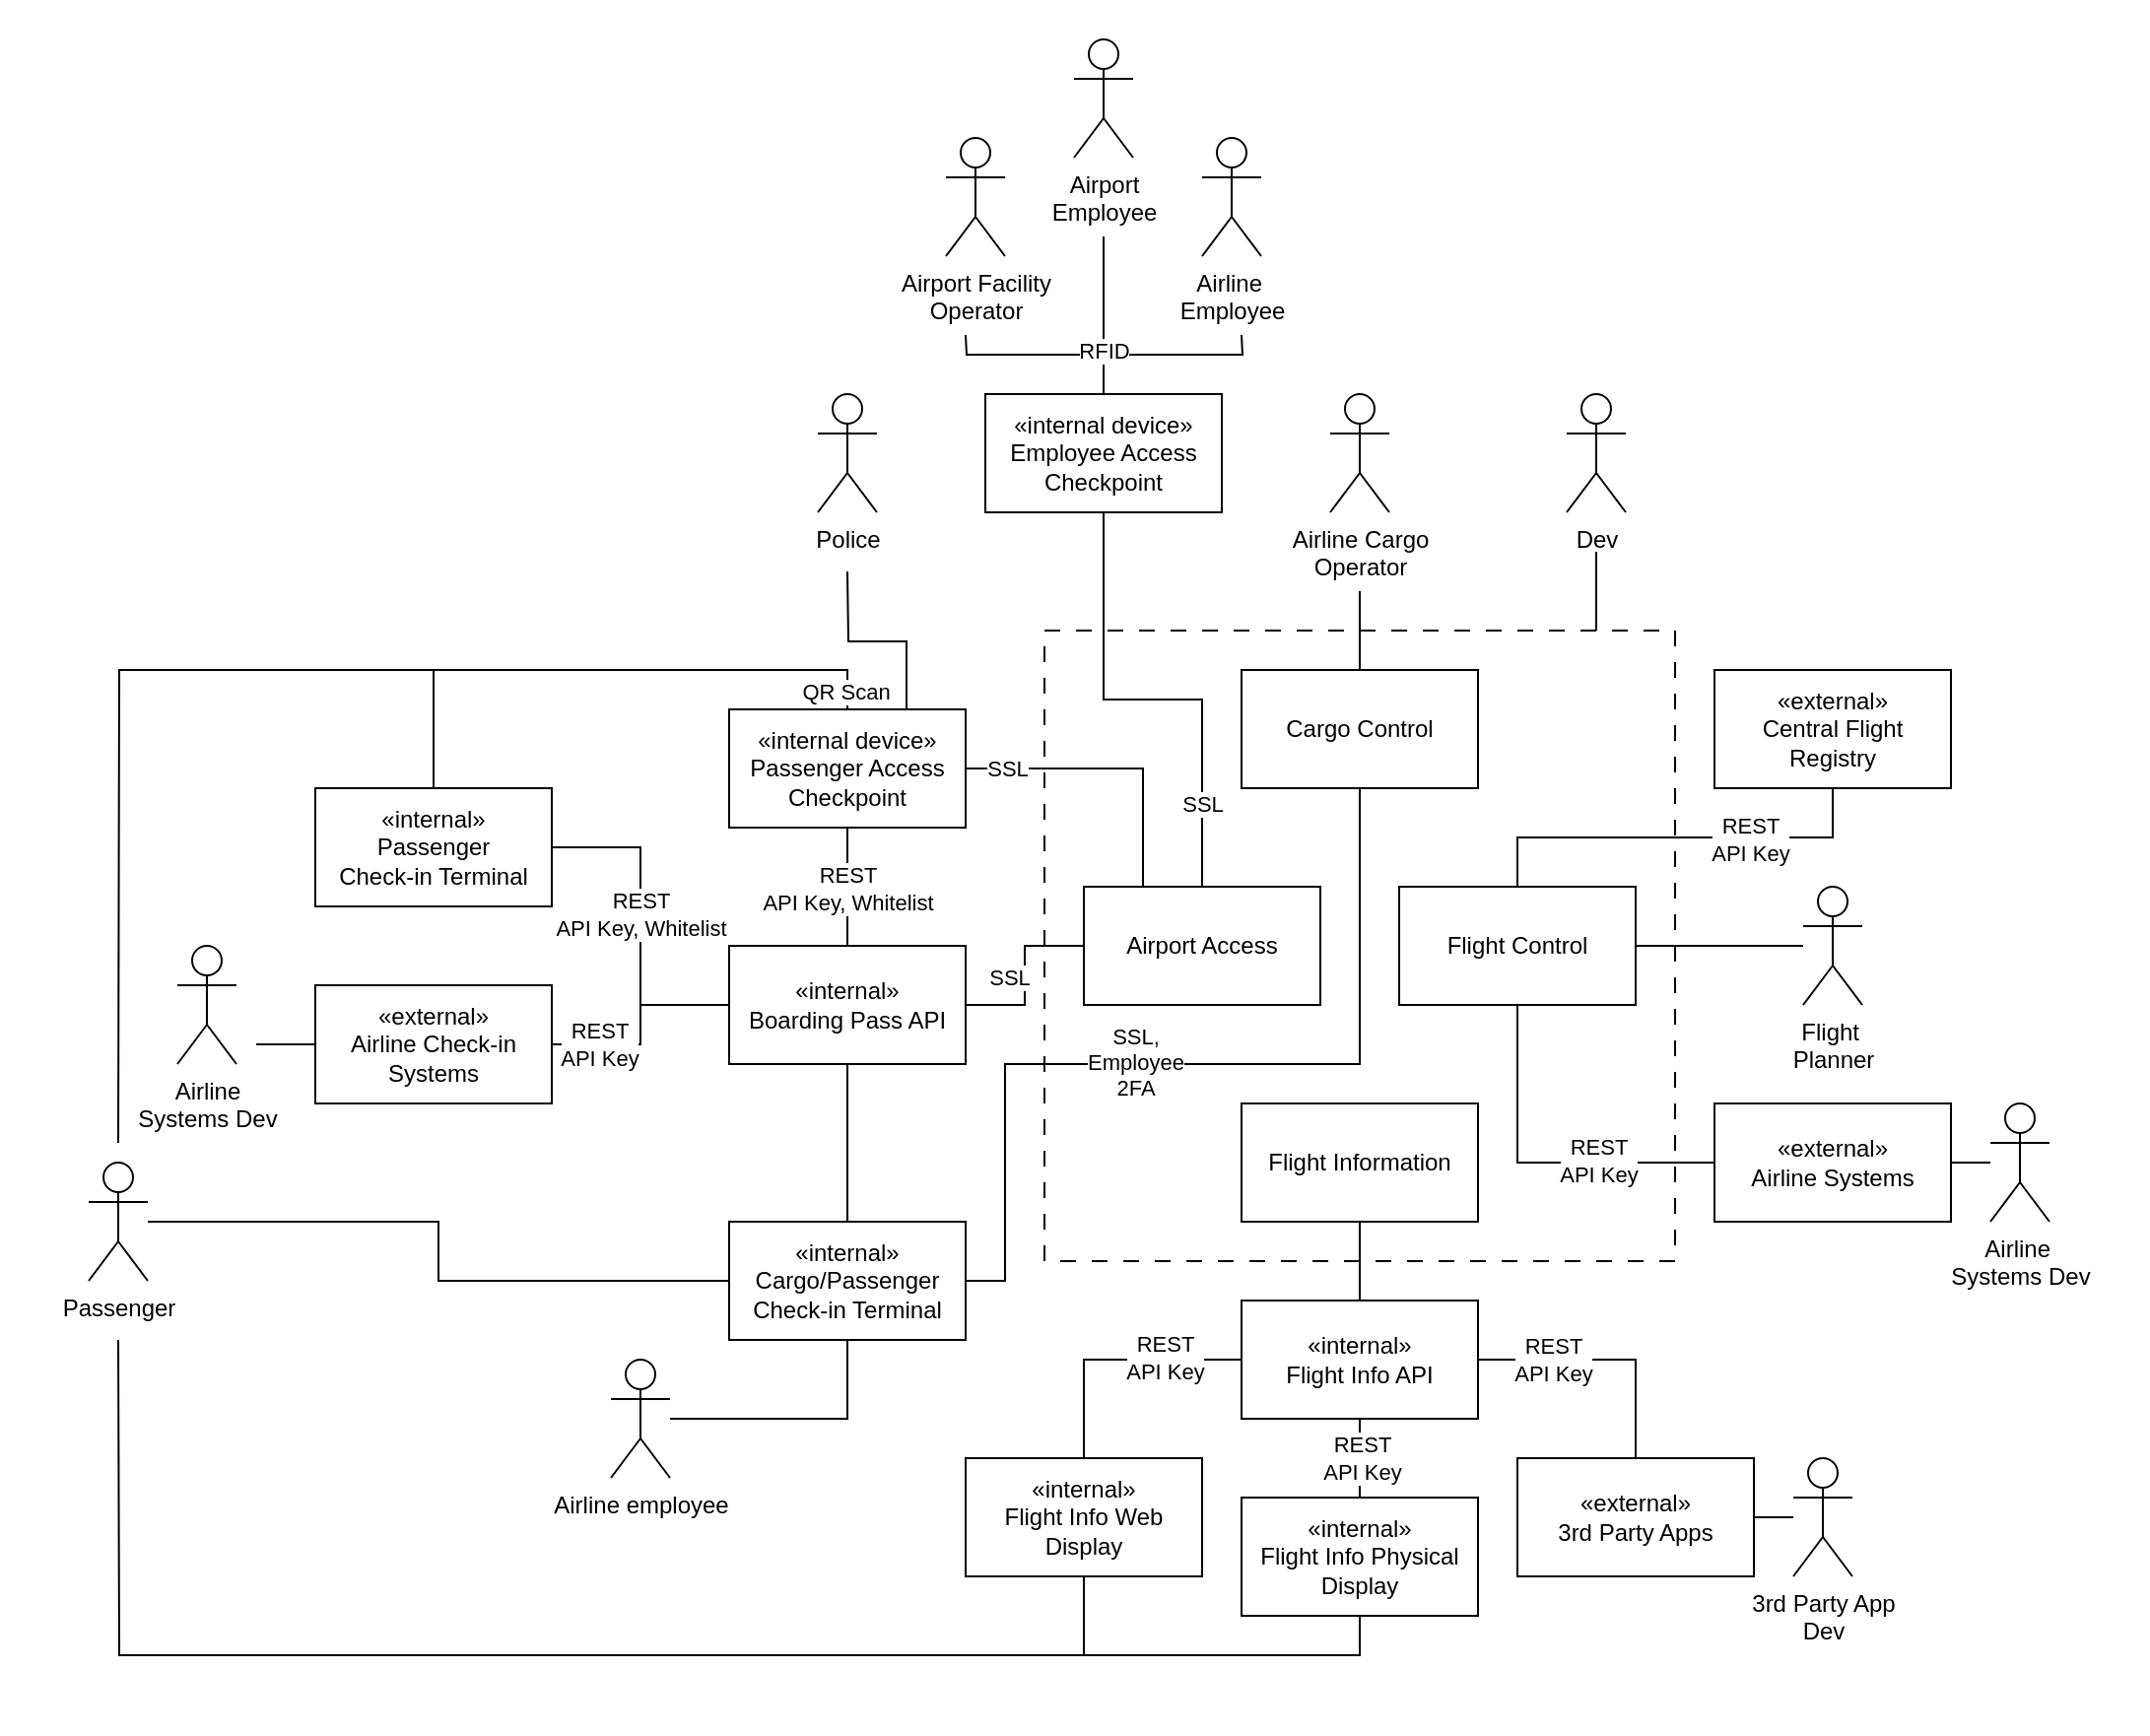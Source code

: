 <mxfile version="23.1.5" type="github">
  <diagram name="Side-1" id="9mnE9WG8_OJLfj2RVfxw">
    <mxGraphModel dx="3002" dy="1743" grid="1" gridSize="10" guides="1" tooltips="1" connect="1" arrows="1" fold="1" page="0" pageScale="1" pageWidth="827" pageHeight="1169" math="0" shadow="0">
      <root>
        <mxCell id="0" />
        <mxCell id="1" parent="0" />
        <mxCell id="_1zo_0X2JNKBCcqEEN4J-133" value="" style="rounded=0;whiteSpace=wrap;html=1;strokeColor=none;align=center;verticalAlign=middle;fontFamily=Helvetica;fontSize=11;fontColor=default;labelBackgroundColor=default;fillColor=default;" vertex="1" parent="1">
          <mxGeometry x="-450" y="-320" width="1090" height="880" as="geometry" />
        </mxCell>
        <mxCell id="_1zo_0X2JNKBCcqEEN4J-2" value="" style="rounded=0;whiteSpace=wrap;html=1;strokeColor=default;dashed=1;dashPattern=8 8;fillColor=none;" vertex="1" parent="1">
          <mxGeometry x="80" width="320" height="320" as="geometry" />
        </mxCell>
        <mxCell id="_1zo_0X2JNKBCcqEEN4J-22" style="edgeStyle=orthogonalEdgeStyle;rounded=0;orthogonalLoop=1;jettySize=auto;html=1;exitX=0.5;exitY=0;exitDx=0;exitDy=0;strokeColor=default;align=center;verticalAlign=middle;fontFamily=Helvetica;fontSize=11;fontColor=default;labelBackgroundColor=default;endArrow=none;endFill=0;" edge="1" parent="1" source="_1zo_0X2JNKBCcqEEN4J-3">
          <mxGeometry relative="1" as="geometry">
            <mxPoint x="240" y="-20" as="targetPoint" />
          </mxGeometry>
        </mxCell>
        <mxCell id="_1zo_0X2JNKBCcqEEN4J-110" style="edgeStyle=orthogonalEdgeStyle;rounded=0;orthogonalLoop=1;jettySize=auto;html=1;exitX=0.5;exitY=1;exitDx=0;exitDy=0;entryX=1;entryY=0.5;entryDx=0;entryDy=0;strokeColor=default;align=center;verticalAlign=middle;fontFamily=Helvetica;fontSize=11;fontColor=default;labelBackgroundColor=default;endArrow=none;endFill=0;" edge="1" parent="1" source="_1zo_0X2JNKBCcqEEN4J-3" target="_1zo_0X2JNKBCcqEEN4J-34">
          <mxGeometry relative="1" as="geometry">
            <Array as="points">
              <mxPoint x="240" y="220" />
              <mxPoint x="60" y="220" />
              <mxPoint x="60" y="330" />
            </Array>
          </mxGeometry>
        </mxCell>
        <mxCell id="_1zo_0X2JNKBCcqEEN4J-129" value="&lt;div&gt;SSL, &lt;br&gt;&lt;/div&gt;&lt;div&gt;Employee&lt;/div&gt;&lt;div&gt;2FA&lt;br&gt;&lt;/div&gt;" style="edgeLabel;html=1;align=center;verticalAlign=middle;resizable=0;points=[];rounded=0;strokeColor=default;fontFamily=Helvetica;fontSize=11;fontColor=default;labelBackgroundColor=default;fillColor=default;" vertex="1" connectable="0" parent="_1zo_0X2JNKBCcqEEN4J-110">
          <mxGeometry x="0.13" y="-1" relative="1" as="geometry">
            <mxPoint as="offset" />
          </mxGeometry>
        </mxCell>
        <mxCell id="_1zo_0X2JNKBCcqEEN4J-3" value="Cargo Control" style="rounded=0;whiteSpace=wrap;html=1;" vertex="1" parent="1">
          <mxGeometry x="180" y="20" width="120" height="60" as="geometry" />
        </mxCell>
        <mxCell id="_1zo_0X2JNKBCcqEEN4J-11" style="edgeStyle=orthogonalEdgeStyle;rounded=0;orthogonalLoop=1;jettySize=auto;html=1;exitX=1;exitY=0.5;exitDx=0;exitDy=0;endArrow=none;endFill=0;" edge="1" parent="1" source="_1zo_0X2JNKBCcqEEN4J-4" target="_1zo_0X2JNKBCcqEEN4J-7">
          <mxGeometry relative="1" as="geometry" />
        </mxCell>
        <mxCell id="_1zo_0X2JNKBCcqEEN4J-15" style="edgeStyle=orthogonalEdgeStyle;rounded=0;orthogonalLoop=1;jettySize=auto;html=1;exitX=0.5;exitY=0;exitDx=0;exitDy=0;entryX=0.5;entryY=1;entryDx=0;entryDy=0;strokeColor=default;align=center;verticalAlign=middle;fontFamily=Helvetica;fontSize=11;fontColor=default;labelBackgroundColor=default;endArrow=none;endFill=0;" edge="1" parent="1" source="_1zo_0X2JNKBCcqEEN4J-4" target="_1zo_0X2JNKBCcqEEN4J-14">
          <mxGeometry relative="1" as="geometry" />
        </mxCell>
        <mxCell id="_1zo_0X2JNKBCcqEEN4J-121" value="&lt;div&gt;REST &lt;br&gt;&lt;/div&gt;&lt;div&gt;API Key&lt;br&gt;&lt;/div&gt;" style="edgeLabel;html=1;align=center;verticalAlign=middle;resizable=0;points=[];rounded=0;strokeColor=default;fontFamily=Helvetica;fontSize=11;fontColor=default;labelBackgroundColor=default;fillColor=default;" vertex="1" connectable="0" parent="_1zo_0X2JNKBCcqEEN4J-15">
          <mxGeometry x="0.364" y="-1" relative="1" as="geometry">
            <mxPoint as="offset" />
          </mxGeometry>
        </mxCell>
        <mxCell id="_1zo_0X2JNKBCcqEEN4J-17" style="edgeStyle=orthogonalEdgeStyle;rounded=0;orthogonalLoop=1;jettySize=auto;html=1;exitX=0.5;exitY=1;exitDx=0;exitDy=0;entryX=0;entryY=0.5;entryDx=0;entryDy=0;strokeColor=default;align=center;verticalAlign=middle;fontFamily=Helvetica;fontSize=11;fontColor=default;labelBackgroundColor=default;endArrow=none;endFill=0;" edge="1" parent="1" source="_1zo_0X2JNKBCcqEEN4J-4" target="_1zo_0X2JNKBCcqEEN4J-16">
          <mxGeometry relative="1" as="geometry" />
        </mxCell>
        <mxCell id="_1zo_0X2JNKBCcqEEN4J-122" value="&lt;div&gt;REST&lt;/div&gt;&lt;div&gt;API Key&lt;br&gt;&lt;/div&gt;" style="edgeLabel;html=1;align=center;verticalAlign=middle;resizable=0;points=[];rounded=0;strokeColor=default;fontFamily=Helvetica;fontSize=11;fontColor=default;labelBackgroundColor=default;fillColor=default;" vertex="1" connectable="0" parent="_1zo_0X2JNKBCcqEEN4J-17">
          <mxGeometry x="0.337" y="1" relative="1" as="geometry">
            <mxPoint as="offset" />
          </mxGeometry>
        </mxCell>
        <mxCell id="_1zo_0X2JNKBCcqEEN4J-4" value="Flight Control" style="rounded=0;whiteSpace=wrap;html=1;" vertex="1" parent="1">
          <mxGeometry x="260" y="130" width="120" height="60" as="geometry" />
        </mxCell>
        <mxCell id="_1zo_0X2JNKBCcqEEN4J-88" style="edgeStyle=orthogonalEdgeStyle;rounded=0;orthogonalLoop=1;jettySize=auto;html=1;exitX=0;exitY=0.5;exitDx=0;exitDy=0;entryX=1;entryY=0.5;entryDx=0;entryDy=0;strokeColor=default;align=center;verticalAlign=middle;fontFamily=Helvetica;fontSize=11;fontColor=default;labelBackgroundColor=default;endArrow=none;endFill=0;" edge="1" parent="1" source="_1zo_0X2JNKBCcqEEN4J-5" target="_1zo_0X2JNKBCcqEEN4J-24">
          <mxGeometry relative="1" as="geometry" />
        </mxCell>
        <mxCell id="_1zo_0X2JNKBCcqEEN4J-118" value="SSL" style="edgeLabel;html=1;align=center;verticalAlign=middle;resizable=0;points=[];rounded=0;strokeColor=default;fontFamily=Helvetica;fontSize=11;fontColor=default;labelBackgroundColor=default;fillColor=default;" vertex="1" connectable="0" parent="_1zo_0X2JNKBCcqEEN4J-88">
          <mxGeometry x="0.033" y="1" relative="1" as="geometry">
            <mxPoint x="-9" y="-1" as="offset" />
          </mxGeometry>
        </mxCell>
        <mxCell id="_1zo_0X2JNKBCcqEEN4J-90" style="edgeStyle=orthogonalEdgeStyle;rounded=0;orthogonalLoop=1;jettySize=auto;html=1;exitX=0.25;exitY=0;exitDx=0;exitDy=0;entryX=1;entryY=0.5;entryDx=0;entryDy=0;strokeColor=default;align=center;verticalAlign=middle;fontFamily=Helvetica;fontSize=11;fontColor=default;labelBackgroundColor=default;endArrow=none;endFill=0;" edge="1" parent="1" source="_1zo_0X2JNKBCcqEEN4J-5" target="_1zo_0X2JNKBCcqEEN4J-31">
          <mxGeometry relative="1" as="geometry" />
        </mxCell>
        <mxCell id="_1zo_0X2JNKBCcqEEN4J-119" value="SSL" style="edgeLabel;html=1;align=center;verticalAlign=middle;resizable=0;points=[];rounded=0;strokeColor=default;fontFamily=Helvetica;fontSize=11;fontColor=default;labelBackgroundColor=default;fillColor=default;" vertex="1" connectable="0" parent="_1zo_0X2JNKBCcqEEN4J-90">
          <mxGeometry x="0.753" y="1" relative="1" as="geometry">
            <mxPoint x="2" y="-1" as="offset" />
          </mxGeometry>
        </mxCell>
        <mxCell id="_1zo_0X2JNKBCcqEEN4J-91" style="edgeStyle=orthogonalEdgeStyle;rounded=0;orthogonalLoop=1;jettySize=auto;html=1;exitX=0.5;exitY=0;exitDx=0;exitDy=0;entryX=0.5;entryY=1;entryDx=0;entryDy=0;strokeColor=default;align=center;verticalAlign=middle;fontFamily=Helvetica;fontSize=11;fontColor=default;labelBackgroundColor=default;endArrow=none;endFill=0;" edge="1" parent="1" source="_1zo_0X2JNKBCcqEEN4J-5" target="_1zo_0X2JNKBCcqEEN4J-87">
          <mxGeometry relative="1" as="geometry" />
        </mxCell>
        <mxCell id="_1zo_0X2JNKBCcqEEN4J-120" value="SSL" style="edgeLabel;html=1;align=center;verticalAlign=middle;resizable=0;points=[];rounded=0;strokeColor=default;fontFamily=Helvetica;fontSize=11;fontColor=default;labelBackgroundColor=default;fillColor=default;" vertex="1" connectable="0" parent="_1zo_0X2JNKBCcqEEN4J-91">
          <mxGeometry x="-0.65" relative="1" as="geometry">
            <mxPoint as="offset" />
          </mxGeometry>
        </mxCell>
        <mxCell id="_1zo_0X2JNKBCcqEEN4J-5" value="Airport Access" style="rounded=0;whiteSpace=wrap;html=1;" vertex="1" parent="1">
          <mxGeometry x="100" y="130" width="120" height="60" as="geometry" />
        </mxCell>
        <mxCell id="_1zo_0X2JNKBCcqEEN4J-21" style="edgeStyle=orthogonalEdgeStyle;rounded=0;orthogonalLoop=1;jettySize=auto;html=1;exitX=0.5;exitY=1;exitDx=0;exitDy=0;entryX=0.5;entryY=0;entryDx=0;entryDy=0;strokeColor=default;align=center;verticalAlign=middle;fontFamily=Helvetica;fontSize=11;fontColor=default;labelBackgroundColor=default;endArrow=none;endFill=0;" edge="1" parent="1" source="_1zo_0X2JNKBCcqEEN4J-6" target="_1zo_0X2JNKBCcqEEN4J-20">
          <mxGeometry relative="1" as="geometry" />
        </mxCell>
        <mxCell id="_1zo_0X2JNKBCcqEEN4J-6" value="Flight Information" style="rounded=0;whiteSpace=wrap;html=1;" vertex="1" parent="1">
          <mxGeometry x="180" y="240" width="120" height="60" as="geometry" />
        </mxCell>
        <mxCell id="_1zo_0X2JNKBCcqEEN4J-7" value="&lt;div&gt;Flight&amp;nbsp;&lt;/div&gt;&lt;div&gt;Planner&lt;/div&gt;" style="shape=umlActor;verticalLabelPosition=bottom;verticalAlign=top;html=1;outlineConnect=0;" vertex="1" parent="1">
          <mxGeometry x="465" y="130" width="30" height="60" as="geometry" />
        </mxCell>
        <mxCell id="_1zo_0X2JNKBCcqEEN4J-14" value="&lt;div&gt;&lt;font style=&quot;font-size: 12px;&quot;&gt;«external»&lt;/font&gt;&lt;/div&gt;&lt;div&gt;&lt;font style=&quot;font-size: 12px;&quot;&gt;Central Flight Registry&lt;br&gt;&lt;/font&gt;&lt;/div&gt;" style="html=1;whiteSpace=wrap;rounded=0;strokeColor=default;align=center;verticalAlign=middle;fontFamily=Helvetica;fontSize=11;fontColor=default;labelBackgroundColor=default;fillColor=default;" vertex="1" parent="1">
          <mxGeometry x="420" y="20" width="120" height="60" as="geometry" />
        </mxCell>
        <mxCell id="_1zo_0X2JNKBCcqEEN4J-19" style="edgeStyle=orthogonalEdgeStyle;rounded=0;orthogonalLoop=1;jettySize=auto;html=1;exitX=1;exitY=0.5;exitDx=0;exitDy=0;strokeColor=default;align=center;verticalAlign=middle;fontFamily=Helvetica;fontSize=11;fontColor=default;labelBackgroundColor=default;endArrow=none;endFill=0;" edge="1" parent="1" source="_1zo_0X2JNKBCcqEEN4J-16" target="_1zo_0X2JNKBCcqEEN4J-18">
          <mxGeometry relative="1" as="geometry" />
        </mxCell>
        <mxCell id="_1zo_0X2JNKBCcqEEN4J-16" value="&lt;div&gt;&lt;font style=&quot;font-size: 12px;&quot;&gt;«external»&lt;/font&gt;&lt;/div&gt;&lt;div&gt;&lt;font style=&quot;font-size: 12px;&quot;&gt;Airline Systems&lt;br&gt;&lt;/font&gt;&lt;/div&gt;" style="html=1;whiteSpace=wrap;rounded=0;strokeColor=default;align=center;verticalAlign=middle;fontFamily=Helvetica;fontSize=11;fontColor=default;labelBackgroundColor=default;fillColor=default;" vertex="1" parent="1">
          <mxGeometry x="420" y="240" width="120" height="60" as="geometry" />
        </mxCell>
        <mxCell id="_1zo_0X2JNKBCcqEEN4J-18" value="&lt;div&gt;Airline&amp;nbsp;&lt;/div&gt;&lt;div&gt;Systems Dev&lt;/div&gt;" style="shape=umlActor;verticalLabelPosition=bottom;verticalAlign=top;html=1;outlineConnect=0;" vertex="1" parent="1">
          <mxGeometry x="560" y="240" width="30" height="60" as="geometry" />
        </mxCell>
        <mxCell id="_1zo_0X2JNKBCcqEEN4J-29" style="edgeStyle=orthogonalEdgeStyle;rounded=0;orthogonalLoop=1;jettySize=auto;html=1;exitX=1;exitY=0.5;exitDx=0;exitDy=0;entryX=0.5;entryY=0;entryDx=0;entryDy=0;strokeColor=default;align=center;verticalAlign=middle;fontFamily=Helvetica;fontSize=11;fontColor=default;labelBackgroundColor=default;endArrow=none;endFill=0;" edge="1" parent="1" source="_1zo_0X2JNKBCcqEEN4J-20" target="_1zo_0X2JNKBCcqEEN4J-27">
          <mxGeometry relative="1" as="geometry" />
        </mxCell>
        <mxCell id="_1zo_0X2JNKBCcqEEN4J-124" value="&lt;div&gt;REST&lt;/div&gt;&lt;div&gt;API Key&lt;br&gt;&lt;/div&gt;" style="edgeLabel;html=1;align=center;verticalAlign=middle;resizable=0;points=[];rounded=0;strokeColor=default;fontFamily=Helvetica;fontSize=11;fontColor=default;labelBackgroundColor=default;fillColor=default;" vertex="1" connectable="0" parent="_1zo_0X2JNKBCcqEEN4J-29">
          <mxGeometry x="-0.425" relative="1" as="geometry">
            <mxPoint as="offset" />
          </mxGeometry>
        </mxCell>
        <mxCell id="_1zo_0X2JNKBCcqEEN4J-30" style="edgeStyle=orthogonalEdgeStyle;rounded=0;orthogonalLoop=1;jettySize=auto;html=1;exitX=0;exitY=0.5;exitDx=0;exitDy=0;entryX=0.5;entryY=0;entryDx=0;entryDy=0;strokeColor=default;align=center;verticalAlign=middle;fontFamily=Helvetica;fontSize=11;fontColor=default;labelBackgroundColor=default;endArrow=none;endFill=0;" edge="1" parent="1" source="_1zo_0X2JNKBCcqEEN4J-20" target="_1zo_0X2JNKBCcqEEN4J-25">
          <mxGeometry relative="1" as="geometry" />
        </mxCell>
        <mxCell id="_1zo_0X2JNKBCcqEEN4J-128" value="&lt;div&gt;REST&lt;/div&gt;&lt;div&gt;API Key&lt;br&gt;&lt;/div&gt;" style="edgeLabel;html=1;align=center;verticalAlign=middle;resizable=0;points=[];rounded=0;strokeColor=default;fontFamily=Helvetica;fontSize=11;fontColor=default;labelBackgroundColor=default;fillColor=default;" vertex="1" connectable="0" parent="_1zo_0X2JNKBCcqEEN4J-30">
          <mxGeometry x="-0.389" y="-1" relative="1" as="geometry">
            <mxPoint as="offset" />
          </mxGeometry>
        </mxCell>
        <mxCell id="_1zo_0X2JNKBCcqEEN4J-20" value="&lt;div&gt;&lt;font style=&quot;font-size: 12px;&quot;&gt;«internal»&lt;/font&gt;&lt;/div&gt;&lt;div&gt;&lt;font style=&quot;font-size: 12px;&quot;&gt;Flight Info API&lt;br&gt;&lt;/font&gt;&lt;/div&gt;" style="html=1;whiteSpace=wrap;rounded=0;strokeColor=default;align=center;verticalAlign=middle;fontFamily=Helvetica;fontSize=11;fontColor=default;labelBackgroundColor=default;fillColor=default;" vertex="1" parent="1">
          <mxGeometry x="180" y="340" width="120" height="60" as="geometry" />
        </mxCell>
        <mxCell id="_1zo_0X2JNKBCcqEEN4J-23" value="&lt;div&gt;Airline Cargo&lt;/div&gt;&lt;div&gt;Operator&lt;br&gt;&lt;/div&gt;" style="shape=umlActor;verticalLabelPosition=bottom;verticalAlign=top;html=1;outlineConnect=0;" vertex="1" parent="1">
          <mxGeometry x="225" y="-120" width="30" height="60" as="geometry" />
        </mxCell>
        <mxCell id="_1zo_0X2JNKBCcqEEN4J-47" style="edgeStyle=orthogonalEdgeStyle;rounded=0;orthogonalLoop=1;jettySize=auto;html=1;exitX=0.5;exitY=0;exitDx=0;exitDy=0;entryX=0.5;entryY=1;entryDx=0;entryDy=0;strokeColor=default;align=center;verticalAlign=middle;fontFamily=Helvetica;fontSize=11;fontColor=default;labelBackgroundColor=default;endArrow=none;endFill=0;" edge="1" parent="1" source="_1zo_0X2JNKBCcqEEN4J-24" target="_1zo_0X2JNKBCcqEEN4J-31">
          <mxGeometry relative="1" as="geometry" />
        </mxCell>
        <mxCell id="_1zo_0X2JNKBCcqEEN4J-130" value="&lt;div&gt;REST&lt;/div&gt;&lt;div&gt;API Key, Whitelist&lt;br&gt;&lt;/div&gt;" style="edgeLabel;html=1;align=center;verticalAlign=middle;resizable=0;points=[];rounded=0;strokeColor=default;fontFamily=Helvetica;fontSize=11;fontColor=default;labelBackgroundColor=default;fillColor=default;" vertex="1" connectable="0" parent="_1zo_0X2JNKBCcqEEN4J-47">
          <mxGeometry x="-0.019" relative="1" as="geometry">
            <mxPoint as="offset" />
          </mxGeometry>
        </mxCell>
        <mxCell id="_1zo_0X2JNKBCcqEEN4J-48" style="edgeStyle=orthogonalEdgeStyle;rounded=0;orthogonalLoop=1;jettySize=auto;html=1;exitX=0.5;exitY=1;exitDx=0;exitDy=0;entryX=0.5;entryY=0;entryDx=0;entryDy=0;strokeColor=default;align=center;verticalAlign=middle;fontFamily=Helvetica;fontSize=11;fontColor=default;labelBackgroundColor=default;endArrow=none;endFill=0;" edge="1" parent="1" source="_1zo_0X2JNKBCcqEEN4J-24" target="_1zo_0X2JNKBCcqEEN4J-34">
          <mxGeometry relative="1" as="geometry" />
        </mxCell>
        <mxCell id="_1zo_0X2JNKBCcqEEN4J-49" style="edgeStyle=orthogonalEdgeStyle;rounded=0;orthogonalLoop=1;jettySize=auto;html=1;exitX=0;exitY=0.5;exitDx=0;exitDy=0;entryX=1;entryY=0.5;entryDx=0;entryDy=0;strokeColor=default;align=center;verticalAlign=middle;fontFamily=Helvetica;fontSize=11;fontColor=default;labelBackgroundColor=default;endArrow=none;endFill=0;" edge="1" parent="1" source="_1zo_0X2JNKBCcqEEN4J-24" target="_1zo_0X2JNKBCcqEEN4J-46">
          <mxGeometry relative="1" as="geometry" />
        </mxCell>
        <mxCell id="_1zo_0X2JNKBCcqEEN4J-131" value="&lt;div&gt;REST&lt;/div&gt;&lt;div&gt;API Key, Whitelist&lt;br&gt;&lt;/div&gt;" style="edgeLabel;html=1;align=center;verticalAlign=middle;resizable=0;points=[];rounded=0;strokeColor=default;fontFamily=Helvetica;fontSize=11;fontColor=default;labelBackgroundColor=default;fillColor=default;" vertex="1" connectable="0" parent="_1zo_0X2JNKBCcqEEN4J-49">
          <mxGeometry x="0.077" relative="1" as="geometry">
            <mxPoint as="offset" />
          </mxGeometry>
        </mxCell>
        <mxCell id="_1zo_0X2JNKBCcqEEN4J-24" value="&lt;div&gt;&lt;font style=&quot;font-size: 12px;&quot;&gt;«internal»&lt;/font&gt;&lt;/div&gt;&lt;div&gt;&lt;font style=&quot;font-size: 12px;&quot;&gt;Boarding Pass API&lt;br&gt;&lt;/font&gt;&lt;/div&gt;" style="html=1;whiteSpace=wrap;rounded=0;strokeColor=default;align=center;verticalAlign=middle;fontFamily=Helvetica;fontSize=11;fontColor=default;labelBackgroundColor=default;fillColor=default;" vertex="1" parent="1">
          <mxGeometry x="-80" y="160" width="120" height="60" as="geometry" />
        </mxCell>
        <mxCell id="_1zo_0X2JNKBCcqEEN4J-123" style="edgeStyle=orthogonalEdgeStyle;rounded=0;orthogonalLoop=1;jettySize=auto;html=1;exitX=0.5;exitY=1;exitDx=0;exitDy=0;strokeColor=default;align=center;verticalAlign=middle;fontFamily=Helvetica;fontSize=11;fontColor=default;labelBackgroundColor=default;endArrow=none;endFill=0;" edge="1" parent="1" source="_1zo_0X2JNKBCcqEEN4J-25">
          <mxGeometry relative="1" as="geometry">
            <mxPoint x="100" y="520" as="targetPoint" />
          </mxGeometry>
        </mxCell>
        <mxCell id="_1zo_0X2JNKBCcqEEN4J-25" value="&lt;div&gt;&lt;font style=&quot;font-size: 12px;&quot;&gt;«internal»&lt;/font&gt;&lt;/div&gt;&lt;div&gt;&lt;font style=&quot;font-size: 12px;&quot;&gt;Flight Info Web Display&lt;br&gt;&lt;/font&gt;&lt;/div&gt;" style="html=1;whiteSpace=wrap;rounded=0;strokeColor=default;align=center;verticalAlign=middle;fontFamily=Helvetica;fontSize=11;fontColor=default;labelBackgroundColor=default;fillColor=default;" vertex="1" parent="1">
          <mxGeometry x="40" y="420" width="120" height="60" as="geometry" />
        </mxCell>
        <mxCell id="_1zo_0X2JNKBCcqEEN4J-28" style="edgeStyle=orthogonalEdgeStyle;rounded=0;orthogonalLoop=1;jettySize=auto;html=1;exitX=0.5;exitY=0;exitDx=0;exitDy=0;strokeColor=default;align=center;verticalAlign=middle;fontFamily=Helvetica;fontSize=11;fontColor=default;labelBackgroundColor=default;endArrow=none;endFill=0;" edge="1" parent="1" source="_1zo_0X2JNKBCcqEEN4J-26" target="_1zo_0X2JNKBCcqEEN4J-20">
          <mxGeometry relative="1" as="geometry" />
        </mxCell>
        <mxCell id="_1zo_0X2JNKBCcqEEN4J-127" value="&lt;div&gt;REST&lt;/div&gt;&lt;div&gt;API Key&lt;br&gt;&lt;/div&gt;" style="edgeLabel;html=1;align=center;verticalAlign=middle;resizable=0;points=[];rounded=0;strokeColor=default;fontFamily=Helvetica;fontSize=11;fontColor=default;labelBackgroundColor=default;fillColor=default;" vertex="1" connectable="0" parent="_1zo_0X2JNKBCcqEEN4J-28">
          <mxGeometry x="0.018" y="-1" relative="1" as="geometry">
            <mxPoint as="offset" />
          </mxGeometry>
        </mxCell>
        <mxCell id="_1zo_0X2JNKBCcqEEN4J-83" style="edgeStyle=orthogonalEdgeStyle;rounded=0;orthogonalLoop=1;jettySize=auto;html=1;exitX=0.5;exitY=1;exitDx=0;exitDy=0;strokeColor=default;align=center;verticalAlign=middle;fontFamily=Helvetica;fontSize=11;fontColor=default;labelBackgroundColor=default;endArrow=none;endFill=0;" edge="1" parent="1" source="_1zo_0X2JNKBCcqEEN4J-26">
          <mxGeometry relative="1" as="geometry">
            <mxPoint x="-390" y="360" as="targetPoint" />
          </mxGeometry>
        </mxCell>
        <mxCell id="_1zo_0X2JNKBCcqEEN4J-26" value="&lt;div&gt;&lt;font style=&quot;font-size: 12px;&quot;&gt;«internal»&lt;/font&gt;&lt;/div&gt;&lt;div&gt;&lt;font style=&quot;font-size: 12px;&quot;&gt;Flight Info Physical Display&lt;br&gt;&lt;/font&gt;&lt;/div&gt;" style="html=1;whiteSpace=wrap;rounded=0;strokeColor=default;align=center;verticalAlign=middle;fontFamily=Helvetica;fontSize=11;fontColor=default;labelBackgroundColor=default;fillColor=default;" vertex="1" parent="1">
          <mxGeometry x="180" y="440" width="120" height="60" as="geometry" />
        </mxCell>
        <mxCell id="_1zo_0X2JNKBCcqEEN4J-115" style="edgeStyle=orthogonalEdgeStyle;rounded=0;orthogonalLoop=1;jettySize=auto;html=1;exitX=1;exitY=0.5;exitDx=0;exitDy=0;strokeColor=default;align=center;verticalAlign=middle;fontFamily=Helvetica;fontSize=11;fontColor=default;labelBackgroundColor=default;endArrow=none;endFill=0;" edge="1" parent="1" source="_1zo_0X2JNKBCcqEEN4J-27" target="_1zo_0X2JNKBCcqEEN4J-114">
          <mxGeometry relative="1" as="geometry" />
        </mxCell>
        <mxCell id="_1zo_0X2JNKBCcqEEN4J-27" value="&lt;div&gt;&lt;font style=&quot;font-size: 12px;&quot;&gt;«external»&lt;/font&gt;&lt;/div&gt;&lt;div&gt;&lt;font style=&quot;font-size: 12px;&quot;&gt;3rd Party Apps&lt;br&gt;&lt;/font&gt;&lt;/div&gt;" style="html=1;whiteSpace=wrap;rounded=0;strokeColor=default;align=center;verticalAlign=middle;fontFamily=Helvetica;fontSize=11;fontColor=default;labelBackgroundColor=default;fillColor=default;" vertex="1" parent="1">
          <mxGeometry x="320" y="420" width="120" height="60" as="geometry" />
        </mxCell>
        <mxCell id="_1zo_0X2JNKBCcqEEN4J-73" style="edgeStyle=orthogonalEdgeStyle;rounded=0;orthogonalLoop=1;jettySize=auto;html=1;exitX=0.5;exitY=0;exitDx=0;exitDy=0;strokeColor=default;align=center;verticalAlign=middle;fontFamily=Helvetica;fontSize=11;fontColor=default;labelBackgroundColor=default;endArrow=none;endFill=0;" edge="1" parent="1" source="_1zo_0X2JNKBCcqEEN4J-31">
          <mxGeometry relative="1" as="geometry">
            <mxPoint x="-390" y="260" as="targetPoint" />
          </mxGeometry>
        </mxCell>
        <mxCell id="_1zo_0X2JNKBCcqEEN4J-116" value="QR Scan" style="edgeLabel;html=1;align=center;verticalAlign=middle;resizable=0;points=[];rounded=0;strokeColor=default;fontFamily=Helvetica;fontSize=11;fontColor=default;labelBackgroundColor=default;fillColor=default;" vertex="1" connectable="0" parent="_1zo_0X2JNKBCcqEEN4J-73">
          <mxGeometry x="-0.97" y="1" relative="1" as="geometry">
            <mxPoint as="offset" />
          </mxGeometry>
        </mxCell>
        <mxCell id="_1zo_0X2JNKBCcqEEN4J-86" style="edgeStyle=orthogonalEdgeStyle;rounded=0;orthogonalLoop=1;jettySize=auto;html=1;exitX=0.75;exitY=0;exitDx=0;exitDy=0;strokeColor=default;align=center;verticalAlign=middle;fontFamily=Helvetica;fontSize=11;fontColor=default;labelBackgroundColor=default;endArrow=none;endFill=0;" edge="1" parent="1" source="_1zo_0X2JNKBCcqEEN4J-31">
          <mxGeometry relative="1" as="geometry">
            <mxPoint x="-20" y="-30" as="targetPoint" />
          </mxGeometry>
        </mxCell>
        <mxCell id="_1zo_0X2JNKBCcqEEN4J-31" value="&lt;div&gt;&lt;font style=&quot;font-size: 12px;&quot;&gt;«internal device»&lt;/font&gt;&lt;/div&gt;&lt;div&gt;&lt;font style=&quot;font-size: 12px;&quot;&gt;Passenger Access Checkpoint&lt;br&gt;&lt;/font&gt;&lt;/div&gt;" style="html=1;whiteSpace=wrap;rounded=0;strokeColor=default;align=center;verticalAlign=middle;fontFamily=Helvetica;fontSize=11;fontColor=default;labelBackgroundColor=default;fillColor=default;" vertex="1" parent="1">
          <mxGeometry x="-80" y="40" width="120" height="60" as="geometry" />
        </mxCell>
        <mxCell id="_1zo_0X2JNKBCcqEEN4J-34" value="&lt;div&gt;&lt;font style=&quot;font-size: 12px;&quot;&gt;«internal»&lt;/font&gt;&lt;/div&gt;&lt;div&gt;&lt;font style=&quot;font-size: 12px;&quot;&gt;Cargo/Passenger&lt;/font&gt;&lt;/div&gt;&lt;div&gt;&lt;font style=&quot;font-size: 12px;&quot;&gt;Check-in Terminal&lt;br&gt;&lt;/font&gt;&lt;/div&gt;" style="html=1;whiteSpace=wrap;rounded=0;strokeColor=default;align=center;verticalAlign=middle;fontFamily=Helvetica;fontSize=11;fontColor=default;labelBackgroundColor=default;fillColor=default;" vertex="1" parent="1">
          <mxGeometry x="-80" y="300" width="120" height="60" as="geometry" />
        </mxCell>
        <mxCell id="_1zo_0X2JNKBCcqEEN4J-50" style="edgeStyle=orthogonalEdgeStyle;rounded=0;orthogonalLoop=1;jettySize=auto;html=1;exitX=1;exitY=0.5;exitDx=0;exitDy=0;entryX=0;entryY=0.5;entryDx=0;entryDy=0;strokeColor=default;align=center;verticalAlign=middle;fontFamily=Helvetica;fontSize=11;fontColor=default;labelBackgroundColor=default;endArrow=none;endFill=0;" edge="1" parent="1" source="_1zo_0X2JNKBCcqEEN4J-45" target="_1zo_0X2JNKBCcqEEN4J-24">
          <mxGeometry relative="1" as="geometry" />
        </mxCell>
        <mxCell id="_1zo_0X2JNKBCcqEEN4J-132" value="&lt;div&gt;REST&lt;/div&gt;API Key" style="edgeLabel;html=1;align=center;verticalAlign=middle;resizable=0;points=[];rounded=0;strokeColor=default;fontFamily=Helvetica;fontSize=11;fontColor=default;labelBackgroundColor=default;fillColor=default;" vertex="1" connectable="0" parent="_1zo_0X2JNKBCcqEEN4J-50">
          <mxGeometry x="-0.572" relative="1" as="geometry">
            <mxPoint as="offset" />
          </mxGeometry>
        </mxCell>
        <mxCell id="_1zo_0X2JNKBCcqEEN4J-78" style="edgeStyle=orthogonalEdgeStyle;rounded=0;orthogonalLoop=1;jettySize=auto;html=1;exitX=0;exitY=0.5;exitDx=0;exitDy=0;strokeColor=default;align=center;verticalAlign=middle;fontFamily=Helvetica;fontSize=11;fontColor=default;labelBackgroundColor=default;endArrow=none;endFill=0;" edge="1" parent="1" source="_1zo_0X2JNKBCcqEEN4J-45">
          <mxGeometry relative="1" as="geometry">
            <mxPoint x="-320" y="210.2" as="targetPoint" />
          </mxGeometry>
        </mxCell>
        <mxCell id="_1zo_0X2JNKBCcqEEN4J-45" value="&lt;div&gt;&lt;font style=&quot;font-size: 12px;&quot;&gt;«external»&lt;/font&gt;&lt;/div&gt;&lt;div&gt;&lt;font style=&quot;font-size: 12px;&quot;&gt;Airline Check-in&lt;/font&gt;&lt;/div&gt;&lt;div&gt;&lt;font style=&quot;font-size: 12px;&quot;&gt;Systems&lt;br&gt;&lt;/font&gt;&lt;/div&gt;" style="html=1;whiteSpace=wrap;rounded=0;strokeColor=default;align=center;verticalAlign=middle;fontFamily=Helvetica;fontSize=11;fontColor=default;labelBackgroundColor=default;fillColor=default;" vertex="1" parent="1">
          <mxGeometry x="-290" y="180" width="120" height="60" as="geometry" />
        </mxCell>
        <mxCell id="_1zo_0X2JNKBCcqEEN4J-54" style="edgeStyle=orthogonalEdgeStyle;rounded=0;orthogonalLoop=1;jettySize=auto;html=1;exitX=0.5;exitY=0;exitDx=0;exitDy=0;strokeColor=default;align=center;verticalAlign=middle;fontFamily=Helvetica;fontSize=11;fontColor=default;labelBackgroundColor=default;endArrow=none;endFill=0;" edge="1" parent="1" source="_1zo_0X2JNKBCcqEEN4J-46">
          <mxGeometry relative="1" as="geometry">
            <mxPoint x="-230" y="20" as="targetPoint" />
          </mxGeometry>
        </mxCell>
        <mxCell id="_1zo_0X2JNKBCcqEEN4J-46" value="&lt;div&gt;&lt;font style=&quot;font-size: 12px;&quot;&gt;«internal»&lt;/font&gt;&lt;/div&gt;&lt;div&gt;&lt;font style=&quot;font-size: 12px;&quot;&gt;Passenger &lt;br&gt;&lt;/font&gt;&lt;/div&gt;&lt;div&gt;&lt;font style=&quot;font-size: 12px;&quot;&gt;Check-in Terminal&lt;br&gt;&lt;/font&gt;&lt;/div&gt;" style="html=1;whiteSpace=wrap;rounded=0;strokeColor=default;align=center;verticalAlign=middle;fontFamily=Helvetica;fontSize=11;fontColor=default;labelBackgroundColor=default;fillColor=default;" vertex="1" parent="1">
          <mxGeometry x="-290" y="80" width="120" height="60" as="geometry" />
        </mxCell>
        <mxCell id="_1zo_0X2JNKBCcqEEN4J-79" style="edgeStyle=orthogonalEdgeStyle;rounded=0;orthogonalLoop=1;jettySize=auto;html=1;strokeColor=default;align=center;verticalAlign=middle;fontFamily=Helvetica;fontSize=11;fontColor=default;labelBackgroundColor=default;endArrow=none;endFill=0;" edge="1" parent="1" source="_1zo_0X2JNKBCcqEEN4J-56" target="_1zo_0X2JNKBCcqEEN4J-34">
          <mxGeometry relative="1" as="geometry" />
        </mxCell>
        <mxCell id="_1zo_0X2JNKBCcqEEN4J-56" value="&lt;div&gt;Passenger&lt;br&gt;&lt;/div&gt;" style="shape=umlActor;verticalLabelPosition=bottom;verticalAlign=top;html=1;outlineConnect=0;" vertex="1" parent="1">
          <mxGeometry x="-405" y="270" width="30" height="60" as="geometry" />
        </mxCell>
        <mxCell id="_1zo_0X2JNKBCcqEEN4J-76" value="&lt;div&gt;Airline &lt;br&gt;&lt;/div&gt;&lt;div&gt;Systems Dev&lt;br&gt;&lt;/div&gt;" style="shape=umlActor;verticalLabelPosition=bottom;verticalAlign=top;html=1;outlineConnect=0;" vertex="1" parent="1">
          <mxGeometry x="-360" y="160" width="30" height="60" as="geometry" />
        </mxCell>
        <mxCell id="_1zo_0X2JNKBCcqEEN4J-81" style="edgeStyle=orthogonalEdgeStyle;rounded=0;orthogonalLoop=1;jettySize=auto;html=1;entryX=0.5;entryY=1;entryDx=0;entryDy=0;strokeColor=default;align=center;verticalAlign=middle;fontFamily=Helvetica;fontSize=11;fontColor=default;labelBackgroundColor=default;endArrow=none;endFill=0;" edge="1" parent="1" source="_1zo_0X2JNKBCcqEEN4J-80" target="_1zo_0X2JNKBCcqEEN4J-34">
          <mxGeometry relative="1" as="geometry" />
        </mxCell>
        <mxCell id="_1zo_0X2JNKBCcqEEN4J-80" value="Airline employee" style="shape=umlActor;verticalLabelPosition=bottom;verticalAlign=top;html=1;outlineConnect=0;" vertex="1" parent="1">
          <mxGeometry x="-140" y="370" width="30" height="60" as="geometry" />
        </mxCell>
        <mxCell id="_1zo_0X2JNKBCcqEEN4J-85" value="Police" style="shape=umlActor;verticalLabelPosition=bottom;verticalAlign=top;html=1;outlineConnect=0;" vertex="1" parent="1">
          <mxGeometry x="-35" y="-120" width="30" height="60" as="geometry" />
        </mxCell>
        <mxCell id="_1zo_0X2JNKBCcqEEN4J-105" style="edgeStyle=orthogonalEdgeStyle;rounded=0;orthogonalLoop=1;jettySize=auto;html=1;exitX=0.5;exitY=0;exitDx=0;exitDy=0;strokeColor=default;align=center;verticalAlign=middle;fontFamily=Helvetica;fontSize=11;fontColor=default;labelBackgroundColor=default;endArrow=none;endFill=0;" edge="1" parent="1" source="_1zo_0X2JNKBCcqEEN4J-87">
          <mxGeometry relative="1" as="geometry">
            <mxPoint x="180" y="-150" as="targetPoint" />
          </mxGeometry>
        </mxCell>
        <mxCell id="_1zo_0X2JNKBCcqEEN4J-106" style="edgeStyle=orthogonalEdgeStyle;rounded=0;orthogonalLoop=1;jettySize=auto;html=1;exitX=0.5;exitY=0;exitDx=0;exitDy=0;strokeColor=default;align=center;verticalAlign=middle;fontFamily=Helvetica;fontSize=11;fontColor=default;labelBackgroundColor=default;endArrow=none;endFill=0;" edge="1" parent="1" source="_1zo_0X2JNKBCcqEEN4J-87">
          <mxGeometry relative="1" as="geometry">
            <mxPoint x="40" y="-150" as="targetPoint" />
          </mxGeometry>
        </mxCell>
        <mxCell id="_1zo_0X2JNKBCcqEEN4J-107" style="edgeStyle=orthogonalEdgeStyle;rounded=0;orthogonalLoop=1;jettySize=auto;html=1;exitX=0.5;exitY=0;exitDx=0;exitDy=0;strokeColor=default;align=center;verticalAlign=middle;fontFamily=Helvetica;fontSize=11;fontColor=default;labelBackgroundColor=default;endArrow=none;endFill=0;" edge="1" parent="1" source="_1zo_0X2JNKBCcqEEN4J-87">
          <mxGeometry relative="1" as="geometry">
            <mxPoint x="110" y="-200" as="targetPoint" />
          </mxGeometry>
        </mxCell>
        <mxCell id="_1zo_0X2JNKBCcqEEN4J-108" value="RFID" style="edgeLabel;html=1;align=center;verticalAlign=middle;resizable=0;points=[];rounded=0;strokeColor=default;fontFamily=Helvetica;fontSize=11;fontColor=default;labelBackgroundColor=default;fillColor=default;" vertex="1" connectable="0" parent="_1zo_0X2JNKBCcqEEN4J-107">
          <mxGeometry x="-0.437" relative="1" as="geometry">
            <mxPoint as="offset" />
          </mxGeometry>
        </mxCell>
        <mxCell id="_1zo_0X2JNKBCcqEEN4J-87" value="&lt;div&gt;&lt;font style=&quot;font-size: 12px;&quot;&gt;«internal device»&lt;/font&gt;&lt;/div&gt;&lt;div&gt;&lt;font style=&quot;font-size: 12px;&quot;&gt;Employee Access Checkpoint&lt;br&gt;&lt;/font&gt;&lt;/div&gt;" style="html=1;whiteSpace=wrap;rounded=0;strokeColor=default;align=center;verticalAlign=middle;fontFamily=Helvetica;fontSize=11;fontColor=default;labelBackgroundColor=default;fillColor=default;" vertex="1" parent="1">
          <mxGeometry x="50" y="-120" width="120" height="60" as="geometry" />
        </mxCell>
        <mxCell id="_1zo_0X2JNKBCcqEEN4J-93" value="&lt;div&gt;Airline&amp;nbsp;&lt;/div&gt;&lt;div&gt;Employee&lt;/div&gt;" style="shape=umlActor;verticalLabelPosition=bottom;verticalAlign=top;html=1;outlineConnect=0;" vertex="1" parent="1">
          <mxGeometry x="160" y="-250" width="30" height="60" as="geometry" />
        </mxCell>
        <mxCell id="_1zo_0X2JNKBCcqEEN4J-94" value="&lt;div&gt;Airport &lt;br&gt;&lt;/div&gt;&lt;div&gt;Employee&lt;br&gt;&lt;/div&gt;" style="shape=umlActor;verticalLabelPosition=bottom;verticalAlign=top;html=1;outlineConnect=0;" vertex="1" parent="1">
          <mxGeometry x="95" y="-300" width="30" height="60" as="geometry" />
        </mxCell>
        <mxCell id="_1zo_0X2JNKBCcqEEN4J-96" value="&lt;div&gt;Airport Facility&lt;/div&gt;&lt;div&gt;Operator&lt;br&gt;&lt;/div&gt;" style="shape=umlActor;verticalLabelPosition=bottom;verticalAlign=top;html=1;outlineConnect=0;" vertex="1" parent="1">
          <mxGeometry x="30" y="-250" width="30" height="60" as="geometry" />
        </mxCell>
        <mxCell id="_1zo_0X2JNKBCcqEEN4J-111" value="Dev" style="shape=umlActor;verticalLabelPosition=bottom;verticalAlign=top;html=1;outlineConnect=0;" vertex="1" parent="1">
          <mxGeometry x="345" y="-120" width="30" height="60" as="geometry" />
        </mxCell>
        <mxCell id="_1zo_0X2JNKBCcqEEN4J-112" value="" style="endArrow=none;html=1;rounded=0;strokeColor=default;align=center;verticalAlign=middle;fontFamily=Helvetica;fontSize=11;fontColor=default;labelBackgroundColor=default;edgeStyle=orthogonalEdgeStyle;" edge="1" parent="1">
          <mxGeometry width="50" height="50" relative="1" as="geometry">
            <mxPoint x="360" y="-10" as="sourcePoint" />
            <mxPoint x="360" y="-40" as="targetPoint" />
          </mxGeometry>
        </mxCell>
        <mxCell id="_1zo_0X2JNKBCcqEEN4J-113" value="" style="endArrow=none;html=1;rounded=0;strokeColor=default;align=center;verticalAlign=middle;fontFamily=Helvetica;fontSize=11;fontColor=default;labelBackgroundColor=default;edgeStyle=orthogonalEdgeStyle;exitX=0.875;exitY=0;exitDx=0;exitDy=0;exitPerimeter=0;" edge="1" parent="1" source="_1zo_0X2JNKBCcqEEN4J-2">
          <mxGeometry width="50" height="50" relative="1" as="geometry">
            <mxPoint x="360" y="-10" as="sourcePoint" />
            <mxPoint x="360" y="-40" as="targetPoint" />
          </mxGeometry>
        </mxCell>
        <mxCell id="_1zo_0X2JNKBCcqEEN4J-114" value="&lt;div&gt;3rd Party App&lt;/div&gt;&lt;div&gt;Dev&lt;br&gt;&lt;/div&gt;" style="shape=umlActor;verticalLabelPosition=bottom;verticalAlign=top;html=1;outlineConnect=0;" vertex="1" parent="1">
          <mxGeometry x="460" y="420" width="30" height="60" as="geometry" />
        </mxCell>
      </root>
    </mxGraphModel>
  </diagram>
</mxfile>
